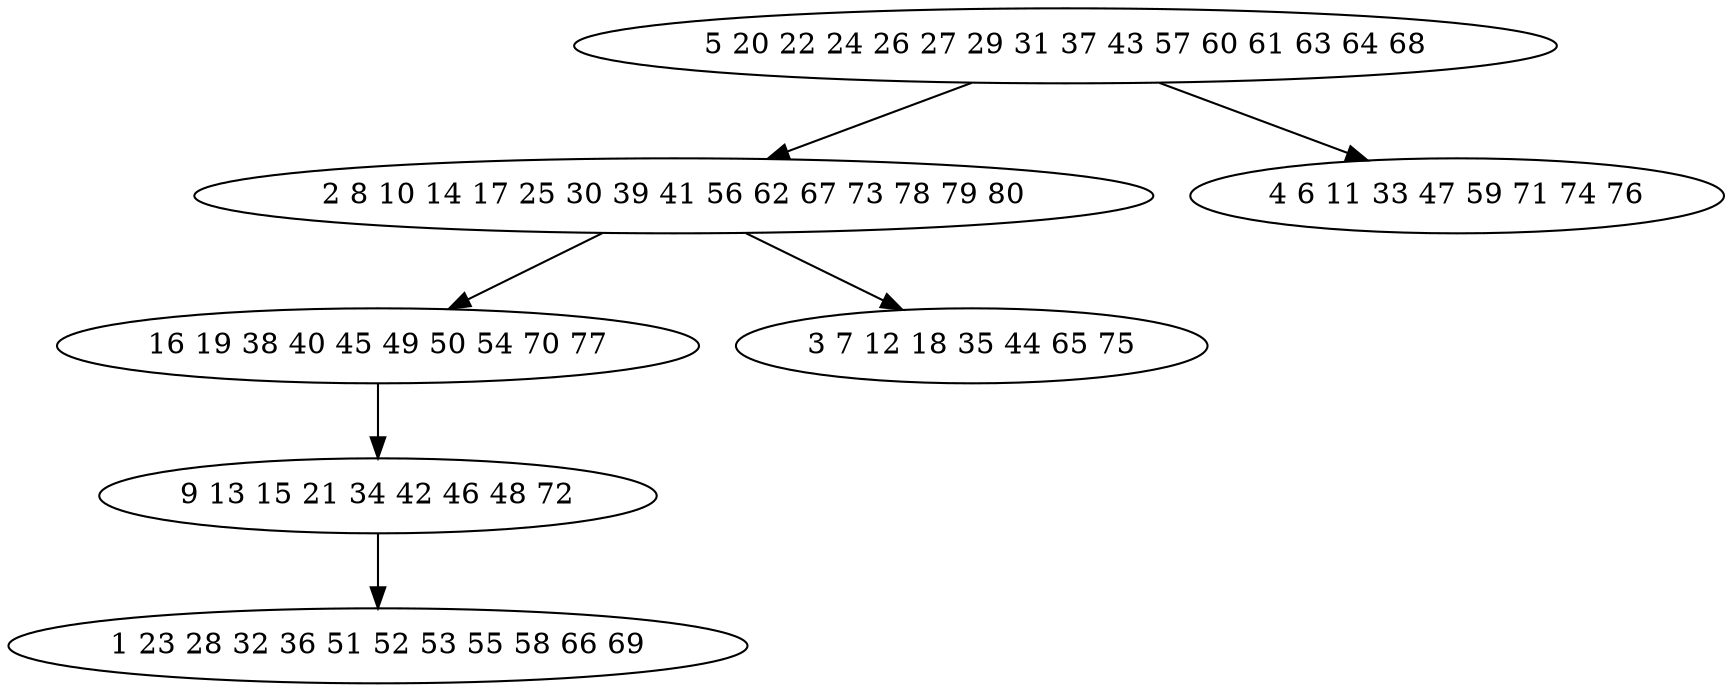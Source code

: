 digraph true_tree {
	"0" -> "1"
	"1" -> "2"
	"1" -> "3"
	"0" -> "4"
	"2" -> "5"
	"5" -> "6"
	"0" [label="5 20 22 24 26 27 29 31 37 43 57 60 61 63 64 68"];
	"1" [label="2 8 10 14 17 25 30 39 41 56 62 67 73 78 79 80"];
	"2" [label="16 19 38 40 45 49 50 54 70 77"];
	"3" [label="3 7 12 18 35 44 65 75"];
	"4" [label="4 6 11 33 47 59 71 74 76"];
	"5" [label="9 13 15 21 34 42 46 48 72"];
	"6" [label="1 23 28 32 36 51 52 53 55 58 66 69"];
}

